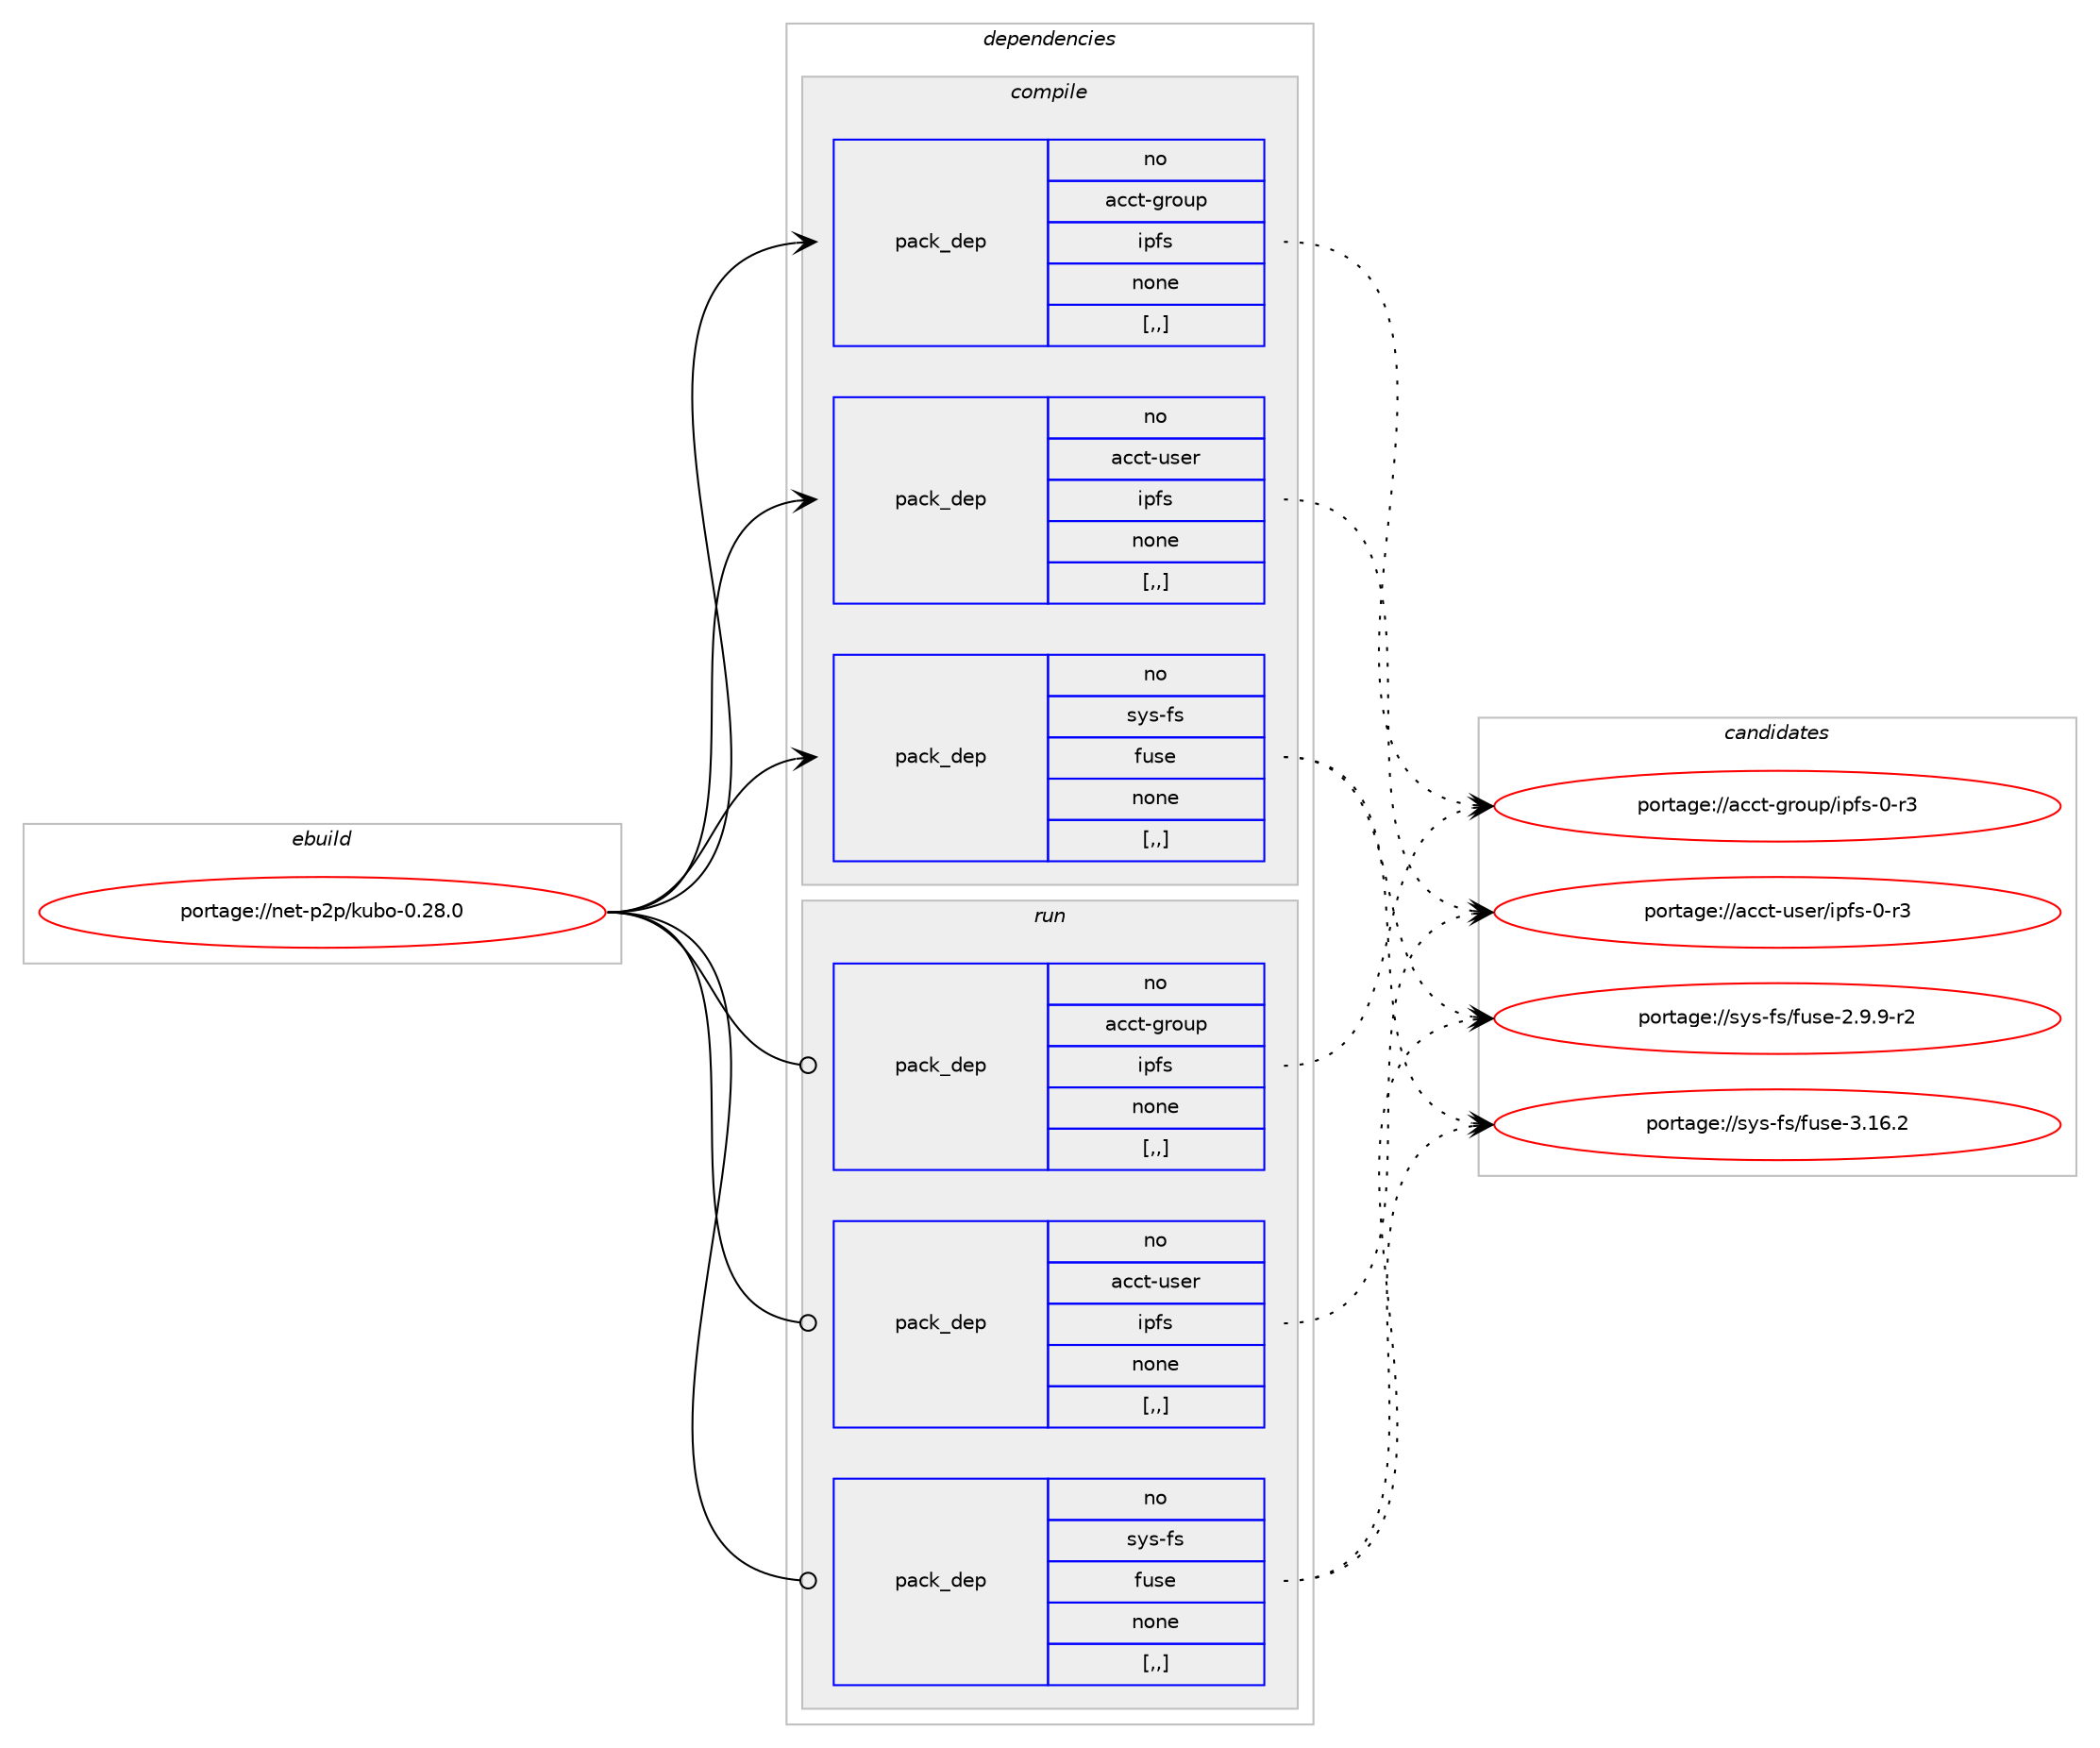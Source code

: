 digraph prolog {

# *************
# Graph options
# *************

newrank=true;
concentrate=true;
compound=true;
graph [rankdir=LR,fontname=Helvetica,fontsize=10,ranksep=1.5];#, ranksep=2.5, nodesep=0.2];
edge  [arrowhead=vee];
node  [fontname=Helvetica,fontsize=10];

# **********
# The ebuild
# **********

subgraph cluster_leftcol {
color=gray;
rank=same;
label=<<i>ebuild</i>>;
id [label="portage://net-p2p/kubo-0.28.0", color=red, width=4, href="../net-p2p/kubo-0.28.0.svg"];
}

# ****************
# The dependencies
# ****************

subgraph cluster_midcol {
color=gray;
label=<<i>dependencies</i>>;
subgraph cluster_compile {
fillcolor="#eeeeee";
style=filled;
label=<<i>compile</i>>;
subgraph pack271854 {
dependency372698 [label=<<TABLE BORDER="0" CELLBORDER="1" CELLSPACING="0" CELLPADDING="4" WIDTH="220"><TR><TD ROWSPAN="6" CELLPADDING="30">pack_dep</TD></TR><TR><TD WIDTH="110">no</TD></TR><TR><TD>acct-group</TD></TR><TR><TD>ipfs</TD></TR><TR><TD>none</TD></TR><TR><TD>[,,]</TD></TR></TABLE>>, shape=none, color=blue];
}
id:e -> dependency372698:w [weight=20,style="solid",arrowhead="vee"];
subgraph pack271855 {
dependency372699 [label=<<TABLE BORDER="0" CELLBORDER="1" CELLSPACING="0" CELLPADDING="4" WIDTH="220"><TR><TD ROWSPAN="6" CELLPADDING="30">pack_dep</TD></TR><TR><TD WIDTH="110">no</TD></TR><TR><TD>acct-user</TD></TR><TR><TD>ipfs</TD></TR><TR><TD>none</TD></TR><TR><TD>[,,]</TD></TR></TABLE>>, shape=none, color=blue];
}
id:e -> dependency372699:w [weight=20,style="solid",arrowhead="vee"];
subgraph pack271856 {
dependency372700 [label=<<TABLE BORDER="0" CELLBORDER="1" CELLSPACING="0" CELLPADDING="4" WIDTH="220"><TR><TD ROWSPAN="6" CELLPADDING="30">pack_dep</TD></TR><TR><TD WIDTH="110">no</TD></TR><TR><TD>sys-fs</TD></TR><TR><TD>fuse</TD></TR><TR><TD>none</TD></TR><TR><TD>[,,]</TD></TR></TABLE>>, shape=none, color=blue];
}
id:e -> dependency372700:w [weight=20,style="solid",arrowhead="vee"];
}
subgraph cluster_compileandrun {
fillcolor="#eeeeee";
style=filled;
label=<<i>compile and run</i>>;
}
subgraph cluster_run {
fillcolor="#eeeeee";
style=filled;
label=<<i>run</i>>;
subgraph pack271857 {
dependency372701 [label=<<TABLE BORDER="0" CELLBORDER="1" CELLSPACING="0" CELLPADDING="4" WIDTH="220"><TR><TD ROWSPAN="6" CELLPADDING="30">pack_dep</TD></TR><TR><TD WIDTH="110">no</TD></TR><TR><TD>acct-group</TD></TR><TR><TD>ipfs</TD></TR><TR><TD>none</TD></TR><TR><TD>[,,]</TD></TR></TABLE>>, shape=none, color=blue];
}
id:e -> dependency372701:w [weight=20,style="solid",arrowhead="odot"];
subgraph pack271858 {
dependency372702 [label=<<TABLE BORDER="0" CELLBORDER="1" CELLSPACING="0" CELLPADDING="4" WIDTH="220"><TR><TD ROWSPAN="6" CELLPADDING="30">pack_dep</TD></TR><TR><TD WIDTH="110">no</TD></TR><TR><TD>acct-user</TD></TR><TR><TD>ipfs</TD></TR><TR><TD>none</TD></TR><TR><TD>[,,]</TD></TR></TABLE>>, shape=none, color=blue];
}
id:e -> dependency372702:w [weight=20,style="solid",arrowhead="odot"];
subgraph pack271859 {
dependency372703 [label=<<TABLE BORDER="0" CELLBORDER="1" CELLSPACING="0" CELLPADDING="4" WIDTH="220"><TR><TD ROWSPAN="6" CELLPADDING="30">pack_dep</TD></TR><TR><TD WIDTH="110">no</TD></TR><TR><TD>sys-fs</TD></TR><TR><TD>fuse</TD></TR><TR><TD>none</TD></TR><TR><TD>[,,]</TD></TR></TABLE>>, shape=none, color=blue];
}
id:e -> dependency372703:w [weight=20,style="solid",arrowhead="odot"];
}
}

# **************
# The candidates
# **************

subgraph cluster_choices {
rank=same;
color=gray;
label=<<i>candidates</i>>;

subgraph choice271854 {
color=black;
nodesep=1;
choice979999116451031141111171124710511210211545484511451 [label="portage://acct-group/ipfs-0-r3", color=red, width=4,href="../acct-group/ipfs-0-r3.svg"];
dependency372698:e -> choice979999116451031141111171124710511210211545484511451:w [style=dotted,weight="100"];
}
subgraph choice271855 {
color=black;
nodesep=1;
choice979999116451171151011144710511210211545484511451 [label="portage://acct-user/ipfs-0-r3", color=red, width=4,href="../acct-user/ipfs-0-r3.svg"];
dependency372699:e -> choice979999116451171151011144710511210211545484511451:w [style=dotted,weight="100"];
}
subgraph choice271856 {
color=black;
nodesep=1;
choice11512111545102115471021171151014550465746574511450 [label="portage://sys-fs/fuse-2.9.9-r2", color=red, width=4,href="../sys-fs/fuse-2.9.9-r2.svg"];
choice115121115451021154710211711510145514649544650 [label="portage://sys-fs/fuse-3.16.2", color=red, width=4,href="../sys-fs/fuse-3.16.2.svg"];
dependency372700:e -> choice11512111545102115471021171151014550465746574511450:w [style=dotted,weight="100"];
dependency372700:e -> choice115121115451021154710211711510145514649544650:w [style=dotted,weight="100"];
}
subgraph choice271857 {
color=black;
nodesep=1;
choice979999116451031141111171124710511210211545484511451 [label="portage://acct-group/ipfs-0-r3", color=red, width=4,href="../acct-group/ipfs-0-r3.svg"];
dependency372701:e -> choice979999116451031141111171124710511210211545484511451:w [style=dotted,weight="100"];
}
subgraph choice271858 {
color=black;
nodesep=1;
choice979999116451171151011144710511210211545484511451 [label="portage://acct-user/ipfs-0-r3", color=red, width=4,href="../acct-user/ipfs-0-r3.svg"];
dependency372702:e -> choice979999116451171151011144710511210211545484511451:w [style=dotted,weight="100"];
}
subgraph choice271859 {
color=black;
nodesep=1;
choice11512111545102115471021171151014550465746574511450 [label="portage://sys-fs/fuse-2.9.9-r2", color=red, width=4,href="../sys-fs/fuse-2.9.9-r2.svg"];
choice115121115451021154710211711510145514649544650 [label="portage://sys-fs/fuse-3.16.2", color=red, width=4,href="../sys-fs/fuse-3.16.2.svg"];
dependency372703:e -> choice11512111545102115471021171151014550465746574511450:w [style=dotted,weight="100"];
dependency372703:e -> choice115121115451021154710211711510145514649544650:w [style=dotted,weight="100"];
}
}

}
